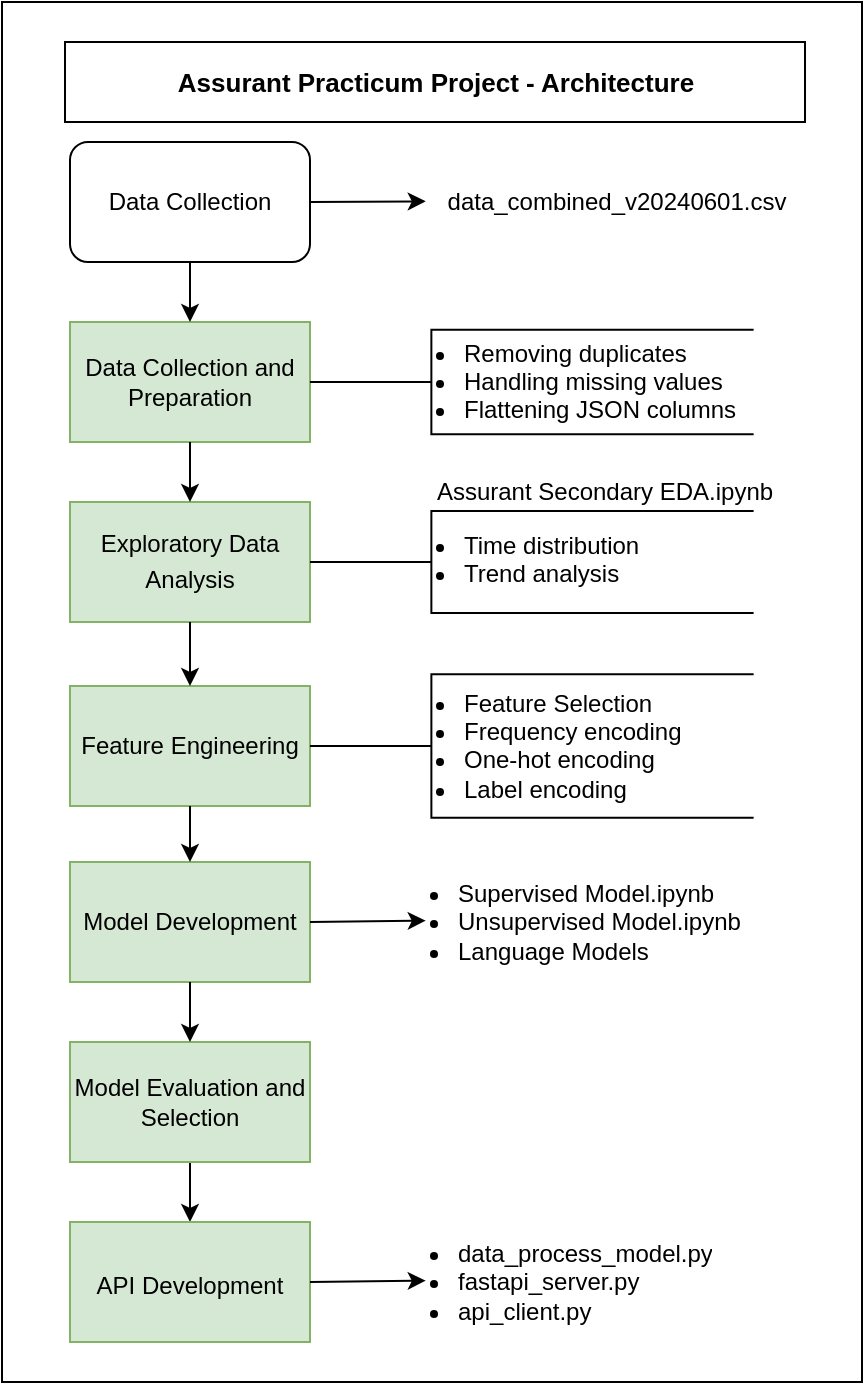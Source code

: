 <mxfile version="22.1.21" type="device">
  <diagram name="Page-1" id="w_m8tdqJXGF_7hbNS0Oq">
    <mxGraphModel dx="838" dy="773" grid="1" gridSize="10" guides="1" tooltips="1" connect="1" arrows="1" fold="1" page="1" pageScale="1" pageWidth="1920" pageHeight="1200" math="0" shadow="0">
      <root>
        <mxCell id="0" />
        <mxCell id="1" parent="0" />
        <mxCell id="DBRGdxuPHo_Td2ibqy5s-66" value="" style="rounded=0;whiteSpace=wrap;html=1;" parent="1" vertex="1">
          <mxGeometry x="260" y="110" width="430" height="690" as="geometry" />
        </mxCell>
        <mxCell id="DBRGdxuPHo_Td2ibqy5s-1" value="Data Collection" style="rounded=1;whiteSpace=wrap;html=1;shadow=0;sketch=0;glass=0;" parent="1" vertex="1">
          <mxGeometry x="294" y="180" width="120" height="60" as="geometry" />
        </mxCell>
        <mxCell id="DBRGdxuPHo_Td2ibqy5s-2" value="Data Collection and Preparation" style="rounded=0;whiteSpace=wrap;html=1;fillColor=#d5e8d4;strokeColor=#82b366;align=center;" parent="1" vertex="1">
          <mxGeometry x="294" y="270" width="120" height="60" as="geometry" />
        </mxCell>
        <mxCell id="DBRGdxuPHo_Td2ibqy5s-3" value="Exploratory Data Analysis&lt;span style=&quot;font-size: medium; text-align: start;&quot;&gt;&lt;/span&gt;" style="rounded=0;whiteSpace=wrap;html=1;fillColor=#d5e8d4;strokeColor=#82b366;" parent="1" vertex="1">
          <mxGeometry x="294" y="360" width="120" height="60" as="geometry" />
        </mxCell>
        <mxCell id="DBRGdxuPHo_Td2ibqy5s-4" value="Feature Engineering" style="rounded=0;whiteSpace=wrap;html=1;fillColor=#d5e8d4;strokeColor=#82b366;" parent="1" vertex="1">
          <mxGeometry x="294" y="452" width="120" height="60" as="geometry" />
        </mxCell>
        <mxCell id="DBRGdxuPHo_Td2ibqy5s-5" value="Model Development" style="rounded=0;whiteSpace=wrap;html=1;fillColor=#d5e8d4;strokeColor=#82b366;" parent="1" vertex="1">
          <mxGeometry x="294" y="540" width="120" height="60" as="geometry" />
        </mxCell>
        <mxCell id="DBRGdxuPHo_Td2ibqy5s-63" value="" style="edgeStyle=orthogonalEdgeStyle;rounded=0;orthogonalLoop=1;jettySize=auto;html=1;" parent="1" source="DBRGdxuPHo_Td2ibqy5s-6" target="DBRGdxuPHo_Td2ibqy5s-62" edge="1">
          <mxGeometry relative="1" as="geometry" />
        </mxCell>
        <mxCell id="DBRGdxuPHo_Td2ibqy5s-6" value="Model Evaluation and Selection" style="rounded=0;whiteSpace=wrap;html=1;fillColor=#d5e8d4;strokeColor=#82b366;" parent="1" vertex="1">
          <mxGeometry x="294" y="630" width="120" height="60" as="geometry" />
        </mxCell>
        <mxCell id="DBRGdxuPHo_Td2ibqy5s-7" value="" style="endArrow=classic;html=1;rounded=0;entryX=0.5;entryY=0;entryDx=0;entryDy=0;exitX=0.5;exitY=1;exitDx=0;exitDy=0;" parent="1" source="DBRGdxuPHo_Td2ibqy5s-1" target="DBRGdxuPHo_Td2ibqy5s-2" edge="1">
          <mxGeometry width="50" height="50" relative="1" as="geometry">
            <mxPoint x="204" y="310" as="sourcePoint" />
            <mxPoint x="254" y="260" as="targetPoint" />
          </mxGeometry>
        </mxCell>
        <mxCell id="DBRGdxuPHo_Td2ibqy5s-8" value="" style="endArrow=classic;html=1;rounded=0;entryX=0.5;entryY=0;entryDx=0;entryDy=0;exitX=0.5;exitY=1;exitDx=0;exitDy=0;" parent="1" source="DBRGdxuPHo_Td2ibqy5s-2" target="DBRGdxuPHo_Td2ibqy5s-3" edge="1">
          <mxGeometry width="50" height="50" relative="1" as="geometry">
            <mxPoint x="184" y="410" as="sourcePoint" />
            <mxPoint x="234" y="360" as="targetPoint" />
          </mxGeometry>
        </mxCell>
        <mxCell id="DBRGdxuPHo_Td2ibqy5s-9" value="" style="endArrow=classic;html=1;rounded=0;entryX=0.5;entryY=0;entryDx=0;entryDy=0;exitX=0.5;exitY=1;exitDx=0;exitDy=0;" parent="1" source="DBRGdxuPHo_Td2ibqy5s-3" target="DBRGdxuPHo_Td2ibqy5s-4" edge="1">
          <mxGeometry width="50" height="50" relative="1" as="geometry">
            <mxPoint x="194" y="490" as="sourcePoint" />
            <mxPoint x="244" y="440" as="targetPoint" />
          </mxGeometry>
        </mxCell>
        <mxCell id="DBRGdxuPHo_Td2ibqy5s-10" value="" style="endArrow=classic;html=1;rounded=0;entryX=0.5;entryY=0;entryDx=0;entryDy=0;exitX=0.5;exitY=1;exitDx=0;exitDy=0;" parent="1" source="DBRGdxuPHo_Td2ibqy5s-4" target="DBRGdxuPHo_Td2ibqy5s-5" edge="1">
          <mxGeometry width="50" height="50" relative="1" as="geometry">
            <mxPoint x="144" y="590" as="sourcePoint" />
            <mxPoint x="194" y="540" as="targetPoint" />
          </mxGeometry>
        </mxCell>
        <mxCell id="DBRGdxuPHo_Td2ibqy5s-11" value="" style="endArrow=classic;html=1;rounded=0;exitX=0.5;exitY=1;exitDx=0;exitDy=0;" parent="1" source="DBRGdxuPHo_Td2ibqy5s-5" edge="1">
          <mxGeometry width="50" height="50" relative="1" as="geometry">
            <mxPoint x="194" y="660" as="sourcePoint" />
            <mxPoint x="354" y="630" as="targetPoint" />
          </mxGeometry>
        </mxCell>
        <mxCell id="DBRGdxuPHo_Td2ibqy5s-30" value="&lt;b&gt;&lt;font style=&quot;font-size: 13px;&quot;&gt;Assurant Practicum Project - Architecture&lt;/font&gt;&lt;/b&gt;" style="rounded=0;whiteSpace=wrap;html=1;" parent="1" vertex="1">
          <mxGeometry x="291.5" y="130" width="370" height="40" as="geometry" />
        </mxCell>
        <mxCell id="DBRGdxuPHo_Td2ibqy5s-31" value="data_combined_v20240601.csv" style="text;html=1;align=center;verticalAlign=middle;resizable=0;points=[];autosize=1;strokeColor=none;fillColor=none;" parent="1" vertex="1">
          <mxGeometry x="471.5" y="195" width="190" height="30" as="geometry" />
        </mxCell>
        <mxCell id="DBRGdxuPHo_Td2ibqy5s-32" value="" style="endArrow=classic;html=1;rounded=0;exitX=1;exitY=0.5;exitDx=0;exitDy=0;entryX=0.002;entryY=0.489;entryDx=0;entryDy=0;entryPerimeter=0;" parent="1" source="DBRGdxuPHo_Td2ibqy5s-1" target="DBRGdxuPHo_Td2ibqy5s-31" edge="1">
          <mxGeometry width="50" height="50" relative="1" as="geometry">
            <mxPoint x="410" y="220" as="sourcePoint" />
            <mxPoint x="460" y="170" as="targetPoint" />
          </mxGeometry>
        </mxCell>
        <mxCell id="DBRGdxuPHo_Td2ibqy5s-42" value="&lt;ul&gt;&lt;li&gt;Removing duplicates&lt;br&gt;&lt;/li&gt;&lt;li&gt;Handling missing values&lt;br&gt;&lt;/li&gt;&lt;li&gt;Flattening JSON columns&lt;br&gt;&lt;/li&gt;&lt;/ul&gt;" style="text;strokeColor=none;fillColor=none;html=1;whiteSpace=wrap;verticalAlign=middle;overflow=hidden;" parent="1" vertex="1">
          <mxGeometry x="449" y="264" width="190" height="60" as="geometry" />
        </mxCell>
        <mxCell id="DBRGdxuPHo_Td2ibqy5s-43" value="" style="shape=partialRectangle;whiteSpace=wrap;html=1;bottom=1;right=1;left=1;top=0;fillColor=none;routingCenterX=-0.5;rotation=90;" parent="1" vertex="1">
          <mxGeometry x="528.9" y="219.68" width="52.2" height="160.63" as="geometry" />
        </mxCell>
        <mxCell id="DBRGdxuPHo_Td2ibqy5s-48" value="" style="endArrow=none;html=1;rounded=0;exitX=1;exitY=0.5;exitDx=0;exitDy=0;entryX=0.5;entryY=1;entryDx=0;entryDy=0;" parent="1" source="DBRGdxuPHo_Td2ibqy5s-2" target="DBRGdxuPHo_Td2ibqy5s-43" edge="1">
          <mxGeometry width="50" height="50" relative="1" as="geometry">
            <mxPoint x="430" y="300" as="sourcePoint" />
            <mxPoint x="480" y="250" as="targetPoint" />
          </mxGeometry>
        </mxCell>
        <mxCell id="DBRGdxuPHo_Td2ibqy5s-49" value="&lt;ul&gt;&lt;li&gt;Time distribution&lt;/li&gt;&lt;li&gt;Trend analysis&lt;/li&gt;&lt;/ul&gt;" style="text;strokeColor=none;fillColor=none;html=1;whiteSpace=wrap;verticalAlign=middle;overflow=hidden;" parent="1" vertex="1">
          <mxGeometry x="449" y="360" width="170" height="50" as="geometry" />
        </mxCell>
        <mxCell id="DBRGdxuPHo_Td2ibqy5s-51" value="" style="shape=partialRectangle;whiteSpace=wrap;html=1;bottom=1;right=1;left=1;top=0;fillColor=none;routingCenterX=-0.5;rotation=90;" parent="1" vertex="1">
          <mxGeometry x="529.45" y="309.69" width="51.1" height="160.63" as="geometry" />
        </mxCell>
        <mxCell id="DBRGdxuPHo_Td2ibqy5s-52" value="" style="endArrow=none;html=1;rounded=0;exitX=1;exitY=0.5;exitDx=0;exitDy=0;entryX=0.5;entryY=1;entryDx=0;entryDy=0;" parent="1" target="DBRGdxuPHo_Td2ibqy5s-51" edge="1">
          <mxGeometry width="50" height="50" relative="1" as="geometry">
            <mxPoint x="414" y="390" as="sourcePoint" />
            <mxPoint x="480" y="340" as="targetPoint" />
          </mxGeometry>
        </mxCell>
        <mxCell id="DBRGdxuPHo_Td2ibqy5s-54" value="&lt;ul&gt;&lt;li&gt;Feature Selection&lt;/li&gt;&lt;li&gt;Frequency encoding&lt;/li&gt;&lt;li&gt;One-hot encoding&lt;/li&gt;&lt;li&gt;Label encoding&lt;/li&gt;&lt;/ul&gt;" style="text;strokeColor=none;fillColor=none;html=1;whiteSpace=wrap;verticalAlign=middle;overflow=hidden;" parent="1" vertex="1">
          <mxGeometry x="449" y="438.94" width="235" height="80" as="geometry" />
        </mxCell>
        <mxCell id="DBRGdxuPHo_Td2ibqy5s-56" value="" style="shape=partialRectangle;whiteSpace=wrap;html=1;bottom=1;right=1;left=1;top=0;fillColor=none;routingCenterX=-0.5;rotation=90;" parent="1" vertex="1">
          <mxGeometry x="519.14" y="401.68" width="71.73" height="160.63" as="geometry" />
        </mxCell>
        <mxCell id="DBRGdxuPHo_Td2ibqy5s-57" value="" style="endArrow=none;html=1;rounded=0;exitX=1;exitY=0.5;exitDx=0;exitDy=0;entryX=0.5;entryY=1;entryDx=0;entryDy=0;" parent="1" target="DBRGdxuPHo_Td2ibqy5s-56" edge="1">
          <mxGeometry width="50" height="50" relative="1" as="geometry">
            <mxPoint x="414" y="482.01" as="sourcePoint" />
            <mxPoint x="480" y="432.01" as="targetPoint" />
          </mxGeometry>
        </mxCell>
        <mxCell id="DBRGdxuPHo_Td2ibqy5s-58" value="Assurant Secondary EDA.ipynb" style="text;html=1;align=center;verticalAlign=middle;resizable=0;points=[];autosize=1;strokeColor=none;fillColor=none;" parent="1" vertex="1">
          <mxGeometry x="465.5" y="340" width="190" height="30" as="geometry" />
        </mxCell>
        <mxCell id="DBRGdxuPHo_Td2ibqy5s-60" value="" style="endArrow=classic;html=1;rounded=0;exitX=1;exitY=0.5;exitDx=0;exitDy=0;entryX=0.002;entryY=0.489;entryDx=0;entryDy=0;entryPerimeter=0;" parent="1" edge="1">
          <mxGeometry width="50" height="50" relative="1" as="geometry">
            <mxPoint x="414" y="570" as="sourcePoint" />
            <mxPoint x="471.88" y="569.34" as="targetPoint" />
          </mxGeometry>
        </mxCell>
        <mxCell id="DBRGdxuPHo_Td2ibqy5s-61" value="&lt;ul&gt;&lt;li&gt;Supervised Model.ipynb&lt;br&gt;&lt;/li&gt;&lt;li&gt;Unsupervised Model.ipynb&lt;/li&gt;&lt;li&gt;Language Models&lt;/li&gt;&lt;/ul&gt;" style="text;strokeColor=none;fillColor=none;html=1;whiteSpace=wrap;verticalAlign=middle;overflow=hidden;" parent="1" vertex="1">
          <mxGeometry x="446" y="530" width="196" height="80" as="geometry" />
        </mxCell>
        <mxCell id="DBRGdxuPHo_Td2ibqy5s-62" value="API Development&lt;span style=&quot;font-size: medium; text-align: start;&quot;&gt;&lt;/span&gt;" style="rounded=0;whiteSpace=wrap;html=1;fillColor=#d5e8d4;strokeColor=#82b366;" parent="1" vertex="1">
          <mxGeometry x="294" y="720" width="120" height="60" as="geometry" />
        </mxCell>
        <mxCell id="DBRGdxuPHo_Td2ibqy5s-64" value="" style="endArrow=classic;html=1;rounded=0;exitX=1;exitY=0.5;exitDx=0;exitDy=0;entryX=0.002;entryY=0.489;entryDx=0;entryDy=0;entryPerimeter=0;" parent="1" edge="1">
          <mxGeometry width="50" height="50" relative="1" as="geometry">
            <mxPoint x="414" y="750" as="sourcePoint" />
            <mxPoint x="471.88" y="749.34" as="targetPoint" />
          </mxGeometry>
        </mxCell>
        <mxCell id="DBRGdxuPHo_Td2ibqy5s-65" value="&lt;ul&gt;&lt;li&gt;data_process_model.py&lt;br&gt;&lt;/li&gt;&lt;li&gt;fastapi_server.py&lt;br&gt;&lt;/li&gt;&lt;li&gt;api_client.py&lt;br&gt;&lt;/li&gt;&lt;/ul&gt;" style="text;strokeColor=none;fillColor=none;html=1;whiteSpace=wrap;verticalAlign=middle;overflow=hidden;" parent="1" vertex="1">
          <mxGeometry x="446" y="710" width="196" height="80" as="geometry" />
        </mxCell>
      </root>
    </mxGraphModel>
  </diagram>
</mxfile>

